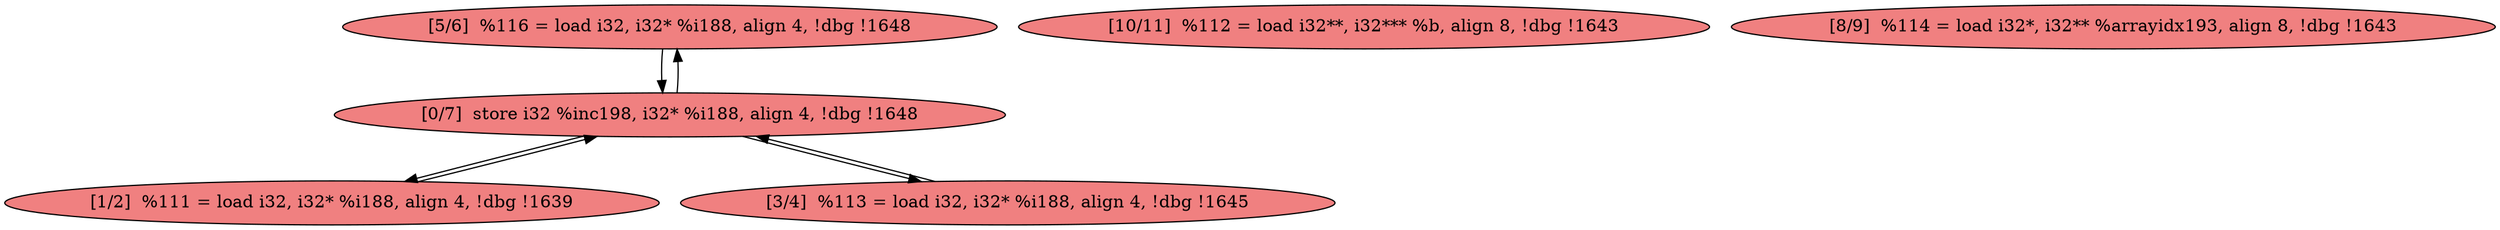 
digraph G {


node2128 [fillcolor=lightcoral,label="[5/6]  %116 = load i32, i32* %i188, align 4, !dbg !1648",shape=ellipse,style=filled ]
node2127 [fillcolor=lightcoral,label="[1/2]  %111 = load i32, i32* %i188, align 4, !dbg !1639",shape=ellipse,style=filled ]
node2126 [fillcolor=lightcoral,label="[3/4]  %113 = load i32, i32* %i188, align 4, !dbg !1645",shape=ellipse,style=filled ]
node2129 [fillcolor=lightcoral,label="[10/11]  %112 = load i32**, i32*** %b, align 8, !dbg !1643",shape=ellipse,style=filled ]
node2124 [fillcolor=lightcoral,label="[0/7]  store i32 %inc198, i32* %i188, align 4, !dbg !1648",shape=ellipse,style=filled ]
node2125 [fillcolor=lightcoral,label="[8/9]  %114 = load i32*, i32** %arrayidx193, align 8, !dbg !1643",shape=ellipse,style=filled ]

node2124->node2127 [ ]
node2127->node2124 [ ]
node2124->node2126 [ ]
node2124->node2128 [ ]
node2128->node2124 [ ]
node2126->node2124 [ ]


}

